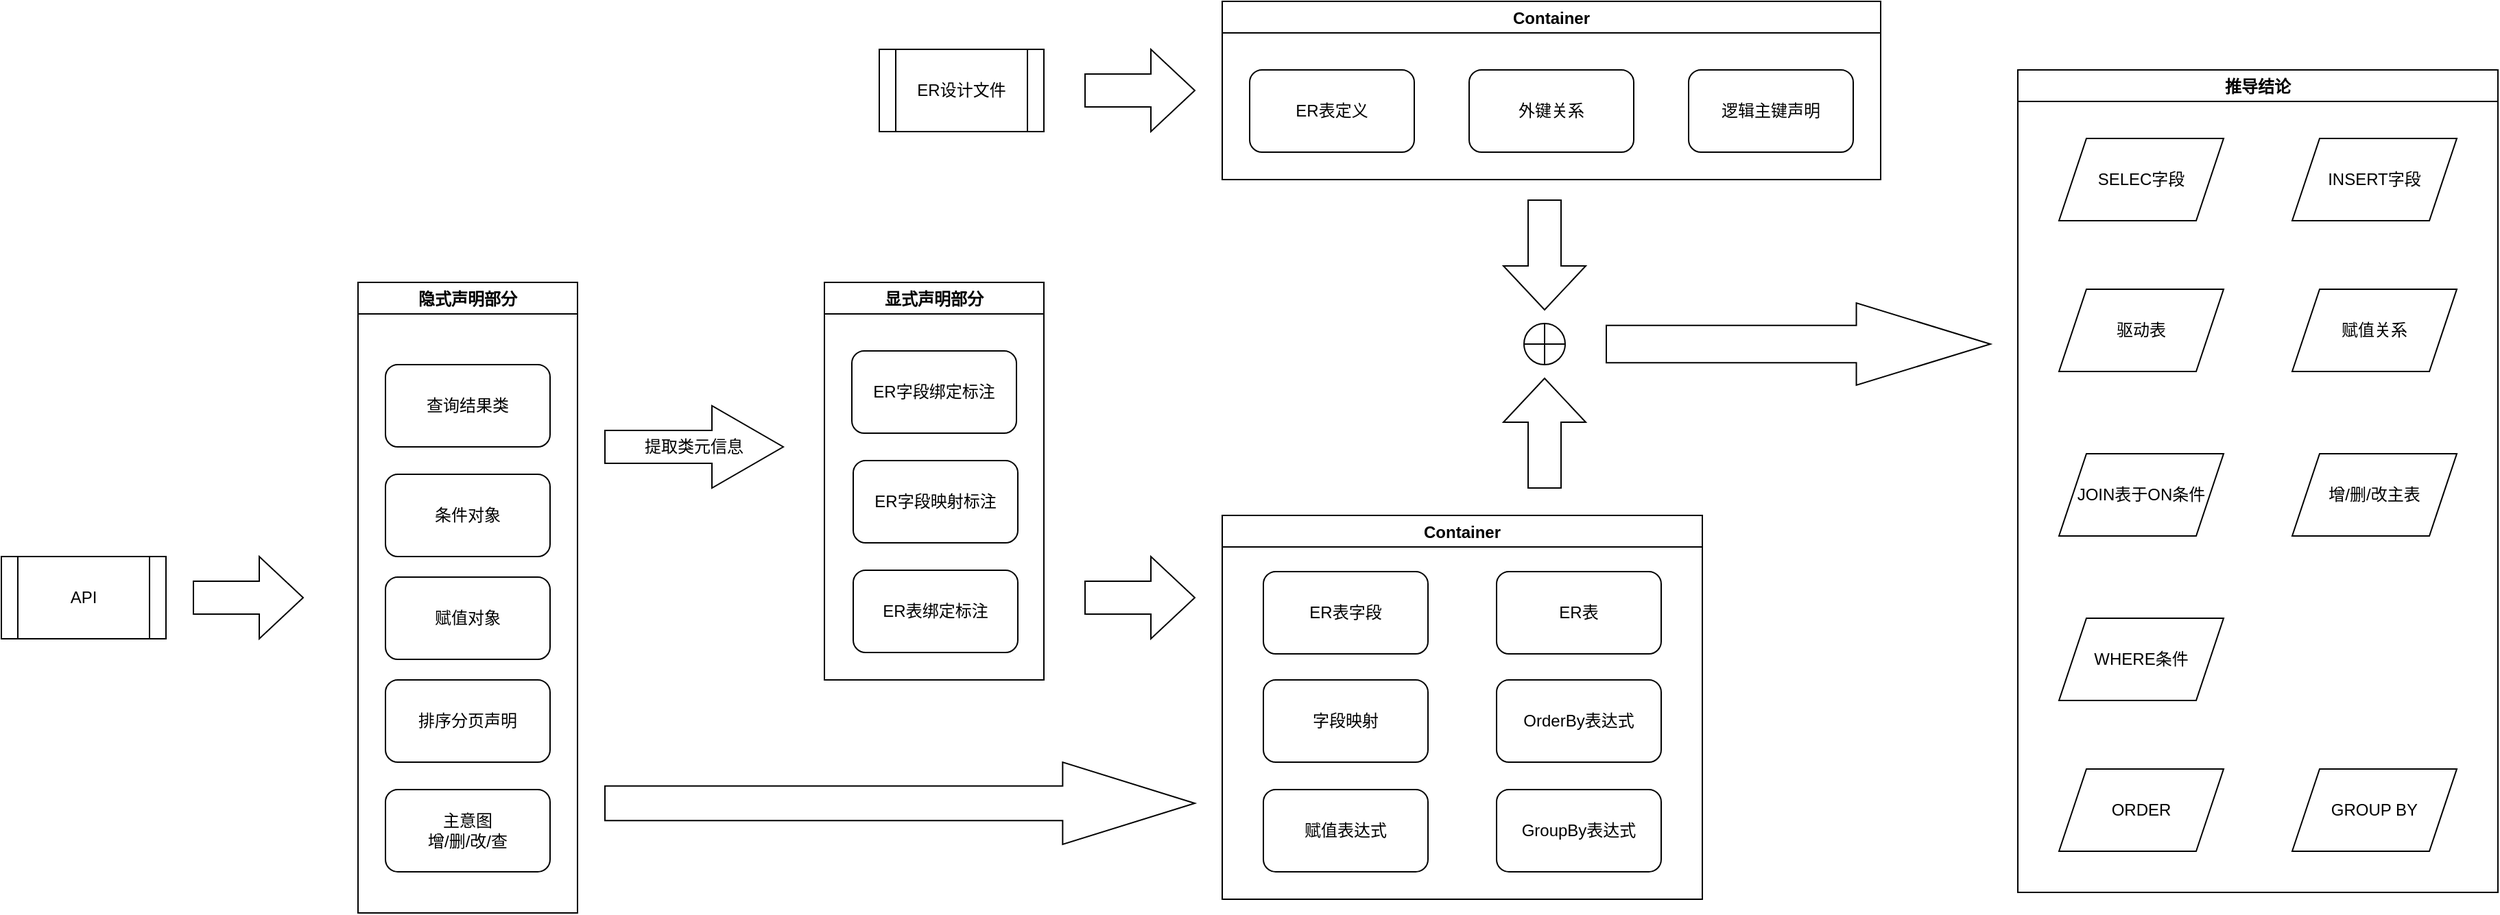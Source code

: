 <mxfile version="20.5.1" type="github">
  <diagram name="推导原理示意图" id="5d7acffa-a066-3a61-03fe-96351882024d">
    <mxGraphModel dx="2525" dy="1868" grid="1" gridSize="10" guides="1" tooltips="1" connect="1" arrows="1" fold="1" page="1" pageScale="1" pageWidth="1100" pageHeight="850" background="#ffffff" math="0" shadow="0">
      <root>
        <mxCell id="0" />
        <mxCell id="1" parent="0" />
        <mxCell id="6CtU652WKUI4UOQ74HAb-1" value="条件对象" style="rounded=1;whiteSpace=wrap;html=1;" vertex="1" parent="1">
          <mxGeometry x="40" y="290" width="120" height="60" as="geometry" />
        </mxCell>
        <mxCell id="6CtU652WKUI4UOQ74HAb-2" value="ER表字段" style="rounded=1;whiteSpace=wrap;html=1;" vertex="1" parent="1">
          <mxGeometry x="680" y="361" width="120" height="60" as="geometry" />
        </mxCell>
        <mxCell id="6CtU652WKUI4UOQ74HAb-3" value="ER表" style="rounded=1;whiteSpace=wrap;html=1;" vertex="1" parent="1">
          <mxGeometry x="850" y="361" width="120" height="60" as="geometry" />
        </mxCell>
        <mxCell id="6CtU652WKUI4UOQ74HAb-4" value="赋值对象" style="rounded=1;whiteSpace=wrap;html=1;" vertex="1" parent="1">
          <mxGeometry x="40" y="365" width="120" height="60" as="geometry" />
        </mxCell>
        <mxCell id="6CtU652WKUI4UOQ74HAb-5" value="排序分页声明" style="rounded=1;whiteSpace=wrap;html=1;" vertex="1" parent="1">
          <mxGeometry x="40" y="440" width="120" height="60" as="geometry" />
        </mxCell>
        <mxCell id="6CtU652WKUI4UOQ74HAb-6" value="主意图&lt;br&gt;增/删/改/查" style="rounded=1;whiteSpace=wrap;html=1;" vertex="1" parent="1">
          <mxGeometry x="40" y="520" width="120" height="60" as="geometry" />
        </mxCell>
        <mxCell id="6CtU652WKUI4UOQ74HAb-7" value="API" style="shape=process;whiteSpace=wrap;html=1;backgroundOutline=1;" vertex="1" parent="1">
          <mxGeometry x="-240" y="350" width="120" height="60" as="geometry" />
        </mxCell>
        <mxCell id="6CtU652WKUI4UOQ74HAb-8" value="" style="shape=singleArrow;whiteSpace=wrap;html=1;arrowWidth=0.4;arrowSize=0.4;" vertex="1" parent="1">
          <mxGeometry x="-100" y="350" width="80" height="60" as="geometry" />
        </mxCell>
        <mxCell id="6CtU652WKUI4UOQ74HAb-10" value="提取类元信息" style="shape=singleArrow;whiteSpace=wrap;html=1;arrowWidth=0.4;arrowSize=0.4;" vertex="1" parent="1">
          <mxGeometry x="200" y="240" width="130" height="60" as="geometry" />
        </mxCell>
        <mxCell id="6CtU652WKUI4UOQ74HAb-12" value="ER设计文件" style="shape=process;whiteSpace=wrap;html=1;backgroundOutline=1;" vertex="1" parent="1">
          <mxGeometry x="400" y="-20" width="120" height="60" as="geometry" />
        </mxCell>
        <mxCell id="6CtU652WKUI4UOQ74HAb-13" value="ER表定义" style="rounded=1;whiteSpace=wrap;html=1;" vertex="1" parent="1">
          <mxGeometry x="670" y="-5" width="120" height="60" as="geometry" />
        </mxCell>
        <mxCell id="6CtU652WKUI4UOQ74HAb-14" value="外键关系" style="rounded=1;whiteSpace=wrap;html=1;" vertex="1" parent="1">
          <mxGeometry x="830" y="-5" width="120" height="60" as="geometry" />
        </mxCell>
        <mxCell id="6CtU652WKUI4UOQ74HAb-15" value="逻辑主键声明" style="rounded=1;whiteSpace=wrap;html=1;" vertex="1" parent="1">
          <mxGeometry x="990" y="-5" width="120" height="60" as="geometry" />
        </mxCell>
        <mxCell id="6CtU652WKUI4UOQ74HAb-18" value="SELEC字段" style="shape=parallelogram;perimeter=parallelogramPerimeter;whiteSpace=wrap;html=1;fixedSize=1;" vertex="1" parent="1">
          <mxGeometry x="1260" y="45" width="120" height="60" as="geometry" />
        </mxCell>
        <mxCell id="6CtU652WKUI4UOQ74HAb-19" value="查询结果类" style="rounded=1;whiteSpace=wrap;html=1;" vertex="1" parent="1">
          <mxGeometry x="40" y="210" width="120" height="60" as="geometry" />
        </mxCell>
        <mxCell id="6CtU652WKUI4UOQ74HAb-20" value="驱动表" style="shape=parallelogram;perimeter=parallelogramPerimeter;whiteSpace=wrap;html=1;fixedSize=1;" vertex="1" parent="1">
          <mxGeometry x="1260" y="155" width="120" height="60" as="geometry" />
        </mxCell>
        <mxCell id="6CtU652WKUI4UOQ74HAb-21" value="JOIN表于ON条件" style="shape=parallelogram;perimeter=parallelogramPerimeter;whiteSpace=wrap;html=1;fixedSize=1;" vertex="1" parent="1">
          <mxGeometry x="1260" y="275" width="120" height="60" as="geometry" />
        </mxCell>
        <mxCell id="6CtU652WKUI4UOQ74HAb-22" value="WHERE条件" style="shape=parallelogram;perimeter=parallelogramPerimeter;whiteSpace=wrap;html=1;fixedSize=1;" vertex="1" parent="1">
          <mxGeometry x="1260" y="395" width="120" height="60" as="geometry" />
        </mxCell>
        <mxCell id="6CtU652WKUI4UOQ74HAb-23" value="INSERT字段" style="shape=parallelogram;perimeter=parallelogramPerimeter;whiteSpace=wrap;html=1;fixedSize=1;" vertex="1" parent="1">
          <mxGeometry x="1430" y="45" width="120" height="60" as="geometry" />
        </mxCell>
        <mxCell id="6CtU652WKUI4UOQ74HAb-24" value="增/删/改主表" style="shape=parallelogram;perimeter=parallelogramPerimeter;whiteSpace=wrap;html=1;fixedSize=1;" vertex="1" parent="1">
          <mxGeometry x="1430" y="275" width="120" height="60" as="geometry" />
        </mxCell>
        <mxCell id="6CtU652WKUI4UOQ74HAb-25" value="ORDER" style="shape=parallelogram;perimeter=parallelogramPerimeter;whiteSpace=wrap;html=1;fixedSize=1;" vertex="1" parent="1">
          <mxGeometry x="1260" y="505" width="120" height="60" as="geometry" />
        </mxCell>
        <mxCell id="6CtU652WKUI4UOQ74HAb-26" value="GROUP BY" style="shape=parallelogram;perimeter=parallelogramPerimeter;whiteSpace=wrap;html=1;fixedSize=1;" vertex="1" parent="1">
          <mxGeometry x="1430" y="505" width="120" height="60" as="geometry" />
        </mxCell>
        <mxCell id="6CtU652WKUI4UOQ74HAb-27" value="赋值关系" style="shape=parallelogram;perimeter=parallelogramPerimeter;whiteSpace=wrap;html=1;fixedSize=1;" vertex="1" parent="1">
          <mxGeometry x="1430" y="155" width="120" height="60" as="geometry" />
        </mxCell>
        <mxCell id="6CtU652WKUI4UOQ74HAb-35" value="隐式声明部分" style="swimlane;" vertex="1" parent="1">
          <mxGeometry x="20" y="150" width="160" height="460" as="geometry" />
        </mxCell>
        <mxCell id="6CtU652WKUI4UOQ74HAb-37" value="显式声明部分" style="swimlane;" vertex="1" parent="1">
          <mxGeometry x="360" y="150" width="160" height="290" as="geometry" />
        </mxCell>
        <mxCell id="6CtU652WKUI4UOQ74HAb-38" value="ER表绑定标注" style="rounded=1;whiteSpace=wrap;html=1;" vertex="1" parent="6CtU652WKUI4UOQ74HAb-37">
          <mxGeometry x="21" y="210" width="120" height="60" as="geometry" />
        </mxCell>
        <mxCell id="6CtU652WKUI4UOQ74HAb-36" value="ER字段映射标注" style="rounded=1;whiteSpace=wrap;html=1;" vertex="1" parent="6CtU652WKUI4UOQ74HAb-37">
          <mxGeometry x="21" y="130" width="120" height="60" as="geometry" />
        </mxCell>
        <mxCell id="6CtU652WKUI4UOQ74HAb-11" value="ER字段绑定标注" style="rounded=1;whiteSpace=wrap;html=1;" vertex="1" parent="6CtU652WKUI4UOQ74HAb-37">
          <mxGeometry x="20" y="50" width="120" height="60" as="geometry" />
        </mxCell>
        <mxCell id="6CtU652WKUI4UOQ74HAb-39" value="" style="shape=singleArrow;whiteSpace=wrap;html=1;arrowWidth=0.42;arrowSize=0.224;" vertex="1" parent="1">
          <mxGeometry x="200" y="500" width="430" height="60" as="geometry" />
        </mxCell>
        <mxCell id="6CtU652WKUI4UOQ74HAb-40" value="" style="shape=orEllipse;perimeter=ellipsePerimeter;whiteSpace=wrap;html=1;backgroundOutline=1;" vertex="1" parent="1">
          <mxGeometry x="870" y="180" width="30" height="30" as="geometry" />
        </mxCell>
        <mxCell id="6CtU652WKUI4UOQ74HAb-41" value="推导结论" style="swimlane;" vertex="1" parent="1">
          <mxGeometry x="1230" y="-5" width="350" height="600" as="geometry" />
        </mxCell>
        <mxCell id="6CtU652WKUI4UOQ74HAb-44" value="Container" style="swimlane;" vertex="1" parent="1">
          <mxGeometry x="650" y="320" width="350" height="280" as="geometry" />
        </mxCell>
        <mxCell id="6CtU652WKUI4UOQ74HAb-28" value="字段映射" style="rounded=1;whiteSpace=wrap;html=1;" vertex="1" parent="6CtU652WKUI4UOQ74HAb-44">
          <mxGeometry x="30" y="120" width="120" height="60" as="geometry" />
        </mxCell>
        <mxCell id="6CtU652WKUI4UOQ74HAb-31" value="OrderBy表达式" style="rounded=1;whiteSpace=wrap;html=1;" vertex="1" parent="6CtU652WKUI4UOQ74HAb-44">
          <mxGeometry x="200" y="120" width="120" height="60" as="geometry" />
        </mxCell>
        <mxCell id="6CtU652WKUI4UOQ74HAb-33" value="赋值表达式" style="rounded=1;whiteSpace=wrap;html=1;" vertex="1" parent="6CtU652WKUI4UOQ74HAb-44">
          <mxGeometry x="30" y="200" width="120" height="60" as="geometry" />
        </mxCell>
        <mxCell id="6CtU652WKUI4UOQ74HAb-32" value="GroupBy表达式" style="rounded=1;whiteSpace=wrap;html=1;" vertex="1" parent="6CtU652WKUI4UOQ74HAb-44">
          <mxGeometry x="200" y="200" width="120" height="60" as="geometry" />
        </mxCell>
        <mxCell id="6CtU652WKUI4UOQ74HAb-45" value="Container" style="swimlane;" vertex="1" parent="1">
          <mxGeometry x="650" y="-55" width="480" height="130" as="geometry" />
        </mxCell>
        <mxCell id="6CtU652WKUI4UOQ74HAb-47" value="" style="shape=singleArrow;whiteSpace=wrap;html=1;arrowWidth=0.4;arrowSize=0.4;direction=south;" vertex="1" parent="1">
          <mxGeometry x="855" y="90" width="60" height="80" as="geometry" />
        </mxCell>
        <mxCell id="6CtU652WKUI4UOQ74HAb-48" value="" style="shape=singleArrow;whiteSpace=wrap;html=1;arrowWidth=0.4;arrowSize=0.4;" vertex="1" parent="1">
          <mxGeometry x="550" y="350" width="80" height="60" as="geometry" />
        </mxCell>
        <mxCell id="6CtU652WKUI4UOQ74HAb-49" value="" style="shape=singleArrow;whiteSpace=wrap;html=1;arrowWidth=0.4;arrowSize=0.4;direction=east;" vertex="1" parent="1">
          <mxGeometry x="550" y="-20" width="80" height="60" as="geometry" />
        </mxCell>
        <mxCell id="6CtU652WKUI4UOQ74HAb-50" value="" style="shape=singleArrow;whiteSpace=wrap;html=1;arrowWidth=0.4;arrowSize=0.4;direction=north;" vertex="1" parent="1">
          <mxGeometry x="855" y="220" width="60" height="80" as="geometry" />
        </mxCell>
        <mxCell id="6CtU652WKUI4UOQ74HAb-51" value="" style="shape=singleArrow;whiteSpace=wrap;html=1;arrowWidth=0.454;arrowSize=0.349;direction=east;" vertex="1" parent="1">
          <mxGeometry x="930" y="165" width="280" height="60" as="geometry" />
        </mxCell>
      </root>
    </mxGraphModel>
  </diagram>
</mxfile>

